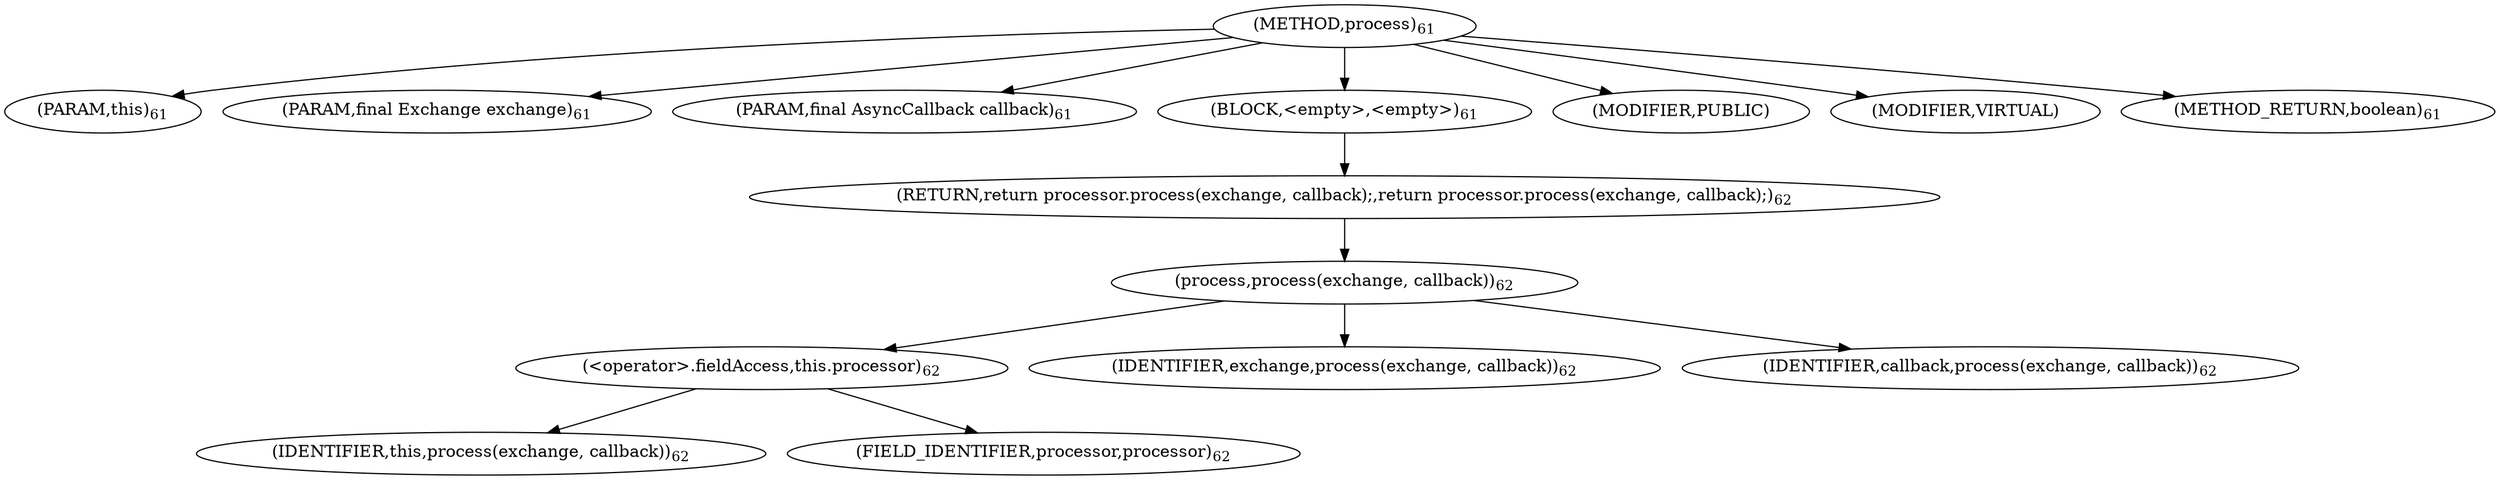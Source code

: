 digraph "process" {  
"93" [label = <(METHOD,process)<SUB>61</SUB>> ]
"94" [label = <(PARAM,this)<SUB>61</SUB>> ]
"95" [label = <(PARAM,final Exchange exchange)<SUB>61</SUB>> ]
"96" [label = <(PARAM,final AsyncCallback callback)<SUB>61</SUB>> ]
"97" [label = <(BLOCK,&lt;empty&gt;,&lt;empty&gt;)<SUB>61</SUB>> ]
"98" [label = <(RETURN,return processor.process(exchange, callback);,return processor.process(exchange, callback);)<SUB>62</SUB>> ]
"99" [label = <(process,process(exchange, callback))<SUB>62</SUB>> ]
"100" [label = <(&lt;operator&gt;.fieldAccess,this.processor)<SUB>62</SUB>> ]
"101" [label = <(IDENTIFIER,this,process(exchange, callback))<SUB>62</SUB>> ]
"102" [label = <(FIELD_IDENTIFIER,processor,processor)<SUB>62</SUB>> ]
"103" [label = <(IDENTIFIER,exchange,process(exchange, callback))<SUB>62</SUB>> ]
"104" [label = <(IDENTIFIER,callback,process(exchange, callback))<SUB>62</SUB>> ]
"105" [label = <(MODIFIER,PUBLIC)> ]
"106" [label = <(MODIFIER,VIRTUAL)> ]
"107" [label = <(METHOD_RETURN,boolean)<SUB>61</SUB>> ]
  "93" -> "94" 
  "93" -> "95" 
  "93" -> "96" 
  "93" -> "97" 
  "93" -> "105" 
  "93" -> "106" 
  "93" -> "107" 
  "97" -> "98" 
  "98" -> "99" 
  "99" -> "100" 
  "99" -> "103" 
  "99" -> "104" 
  "100" -> "101" 
  "100" -> "102" 
}
